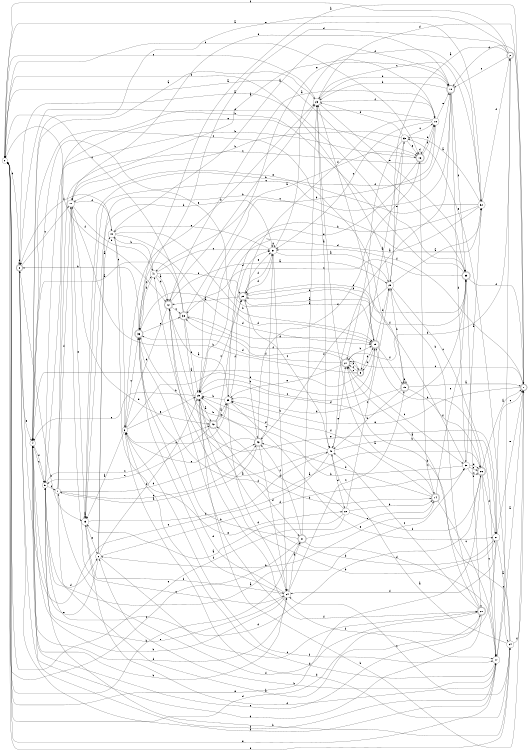 digraph n36_1 {
__start0 [label="" shape="none"];

rankdir=LR;
size="8,5";

s0 [style="filled", color="black", fillcolor="white" shape="circle", label="0"];
s1 [style="filled", color="black", fillcolor="white" shape="circle", label="1"];
s2 [style="rounded,filled", color="black", fillcolor="white" shape="doublecircle", label="2"];
s3 [style="filled", color="black", fillcolor="white" shape="circle", label="3"];
s4 [style="filled", color="black", fillcolor="white" shape="circle", label="4"];
s5 [style="filled", color="black", fillcolor="white" shape="circle", label="5"];
s6 [style="filled", color="black", fillcolor="white" shape="circle", label="6"];
s7 [style="rounded,filled", color="black", fillcolor="white" shape="doublecircle", label="7"];
s8 [style="rounded,filled", color="black", fillcolor="white" shape="doublecircle", label="8"];
s9 [style="rounded,filled", color="black", fillcolor="white" shape="doublecircle", label="9"];
s10 [style="rounded,filled", color="black", fillcolor="white" shape="doublecircle", label="10"];
s11 [style="filled", color="black", fillcolor="white" shape="circle", label="11"];
s12 [style="rounded,filled", color="black", fillcolor="white" shape="doublecircle", label="12"];
s13 [style="filled", color="black", fillcolor="white" shape="circle", label="13"];
s14 [style="rounded,filled", color="black", fillcolor="white" shape="doublecircle", label="14"];
s15 [style="rounded,filled", color="black", fillcolor="white" shape="doublecircle", label="15"];
s16 [style="rounded,filled", color="black", fillcolor="white" shape="doublecircle", label="16"];
s17 [style="filled", color="black", fillcolor="white" shape="circle", label="17"];
s18 [style="filled", color="black", fillcolor="white" shape="circle", label="18"];
s19 [style="rounded,filled", color="black", fillcolor="white" shape="doublecircle", label="19"];
s20 [style="rounded,filled", color="black", fillcolor="white" shape="doublecircle", label="20"];
s21 [style="filled", color="black", fillcolor="white" shape="circle", label="21"];
s22 [style="filled", color="black", fillcolor="white" shape="circle", label="22"];
s23 [style="filled", color="black", fillcolor="white" shape="circle", label="23"];
s24 [style="filled", color="black", fillcolor="white" shape="circle", label="24"];
s25 [style="filled", color="black", fillcolor="white" shape="circle", label="25"];
s26 [style="rounded,filled", color="black", fillcolor="white" shape="doublecircle", label="26"];
s27 [style="rounded,filled", color="black", fillcolor="white" shape="doublecircle", label="27"];
s28 [style="filled", color="black", fillcolor="white" shape="circle", label="28"];
s29 [style="rounded,filled", color="black", fillcolor="white" shape="doublecircle", label="29"];
s30 [style="filled", color="black", fillcolor="white" shape="circle", label="30"];
s31 [style="rounded,filled", color="black", fillcolor="white" shape="doublecircle", label="31"];
s32 [style="filled", color="black", fillcolor="white" shape="circle", label="32"];
s33 [style="filled", color="black", fillcolor="white" shape="circle", label="33"];
s34 [style="filled", color="black", fillcolor="white" shape="circle", label="34"];
s35 [style="rounded,filled", color="black", fillcolor="white" shape="doublecircle", label="35"];
s36 [style="rounded,filled", color="black", fillcolor="white" shape="doublecircle", label="36"];
s37 [style="filled", color="black", fillcolor="white" shape="circle", label="37"];
s38 [style="rounded,filled", color="black", fillcolor="white" shape="doublecircle", label="38"];
s39 [style="filled", color="black", fillcolor="white" shape="circle", label="39"];
s40 [style="filled", color="black", fillcolor="white" shape="circle", label="40"];
s41 [style="filled", color="black", fillcolor="white" shape="circle", label="41"];
s42 [style="rounded,filled", color="black", fillcolor="white" shape="doublecircle", label="42"];
s43 [style="rounded,filled", color="black", fillcolor="white" shape="doublecircle", label="43"];
s44 [style="filled", color="black", fillcolor="white" shape="circle", label="44"];
s0 -> s32 [label="a"];
s0 -> s31 [label="b"];
s0 -> s16 [label="c"];
s0 -> s8 [label="d"];
s0 -> s34 [label="e"];
s0 -> s12 [label="f"];
s1 -> s20 [label="a"];
s1 -> s16 [label="b"];
s1 -> s18 [label="c"];
s1 -> s43 [label="d"];
s1 -> s43 [label="e"];
s1 -> s11 [label="f"];
s2 -> s28 [label="a"];
s2 -> s27 [label="b"];
s2 -> s10 [label="c"];
s2 -> s36 [label="d"];
s2 -> s4 [label="e"];
s2 -> s0 [label="f"];
s3 -> s13 [label="a"];
s3 -> s23 [label="b"];
s3 -> s36 [label="c"];
s3 -> s15 [label="d"];
s3 -> s25 [label="e"];
s3 -> s17 [label="f"];
s4 -> s23 [label="a"];
s4 -> s24 [label="b"];
s4 -> s5 [label="c"];
s4 -> s24 [label="d"];
s4 -> s15 [label="e"];
s4 -> s5 [label="f"];
s5 -> s30 [label="a"];
s5 -> s34 [label="b"];
s5 -> s42 [label="c"];
s5 -> s6 [label="d"];
s5 -> s16 [label="e"];
s5 -> s1 [label="f"];
s6 -> s44 [label="a"];
s6 -> s37 [label="b"];
s6 -> s20 [label="c"];
s6 -> s30 [label="d"];
s6 -> s4 [label="e"];
s6 -> s25 [label="f"];
s7 -> s36 [label="a"];
s7 -> s25 [label="b"];
s7 -> s27 [label="c"];
s7 -> s10 [label="d"];
s7 -> s39 [label="e"];
s7 -> s37 [label="f"];
s8 -> s35 [label="a"];
s8 -> s13 [label="b"];
s8 -> s11 [label="c"];
s8 -> s8 [label="d"];
s8 -> s4 [label="e"];
s8 -> s17 [label="f"];
s9 -> s4 [label="a"];
s9 -> s11 [label="b"];
s9 -> s27 [label="c"];
s9 -> s15 [label="d"];
s9 -> s27 [label="e"];
s9 -> s38 [label="f"];
s10 -> s40 [label="a"];
s10 -> s23 [label="b"];
s10 -> s13 [label="c"];
s10 -> s30 [label="d"];
s10 -> s11 [label="e"];
s10 -> s35 [label="f"];
s11 -> s18 [label="a"];
s11 -> s41 [label="b"];
s11 -> s24 [label="c"];
s11 -> s42 [label="d"];
s11 -> s13 [label="e"];
s11 -> s44 [label="f"];
s12 -> s28 [label="a"];
s12 -> s23 [label="b"];
s12 -> s38 [label="c"];
s12 -> s3 [label="d"];
s12 -> s21 [label="e"];
s12 -> s20 [label="f"];
s13 -> s13 [label="a"];
s13 -> s10 [label="b"];
s13 -> s32 [label="c"];
s13 -> s40 [label="d"];
s13 -> s6 [label="e"];
s13 -> s17 [label="f"];
s14 -> s23 [label="a"];
s14 -> s6 [label="b"];
s14 -> s17 [label="c"];
s14 -> s43 [label="d"];
s14 -> s35 [label="e"];
s14 -> s39 [label="f"];
s15 -> s29 [label="a"];
s15 -> s9 [label="b"];
s15 -> s25 [label="c"];
s15 -> s28 [label="d"];
s15 -> s29 [label="e"];
s15 -> s19 [label="f"];
s16 -> s41 [label="a"];
s16 -> s18 [label="b"];
s16 -> s14 [label="c"];
s16 -> s16 [label="d"];
s16 -> s39 [label="e"];
s16 -> s18 [label="f"];
s17 -> s7 [label="a"];
s17 -> s6 [label="b"];
s17 -> s2 [label="c"];
s17 -> s3 [label="d"];
s17 -> s0 [label="e"];
s17 -> s8 [label="f"];
s18 -> s12 [label="a"];
s18 -> s25 [label="b"];
s18 -> s37 [label="c"];
s18 -> s5 [label="d"];
s18 -> s10 [label="e"];
s18 -> s29 [label="f"];
s19 -> s7 [label="a"];
s19 -> s40 [label="b"];
s19 -> s4 [label="c"];
s19 -> s39 [label="d"];
s19 -> s19 [label="e"];
s19 -> s26 [label="f"];
s20 -> s27 [label="a"];
s20 -> s28 [label="b"];
s20 -> s40 [label="c"];
s20 -> s4 [label="d"];
s20 -> s4 [label="e"];
s20 -> s1 [label="f"];
s21 -> s34 [label="a"];
s21 -> s25 [label="b"];
s21 -> s7 [label="c"];
s21 -> s0 [label="d"];
s21 -> s7 [label="e"];
s21 -> s24 [label="f"];
s22 -> s13 [label="a"];
s22 -> s14 [label="b"];
s22 -> s28 [label="c"];
s22 -> s42 [label="d"];
s22 -> s0 [label="e"];
s22 -> s26 [label="f"];
s23 -> s40 [label="a"];
s23 -> s10 [label="b"];
s23 -> s0 [label="c"];
s23 -> s7 [label="d"];
s23 -> s35 [label="e"];
s23 -> s18 [label="f"];
s24 -> s31 [label="a"];
s24 -> s4 [label="b"];
s24 -> s19 [label="c"];
s24 -> s36 [label="d"];
s24 -> s5 [label="e"];
s24 -> s13 [label="f"];
s25 -> s42 [label="a"];
s25 -> s21 [label="b"];
s25 -> s29 [label="c"];
s25 -> s35 [label="d"];
s25 -> s4 [label="e"];
s25 -> s17 [label="f"];
s26 -> s7 [label="a"];
s26 -> s15 [label="b"];
s26 -> s17 [label="c"];
s26 -> s5 [label="d"];
s26 -> s0 [label="e"];
s26 -> s21 [label="f"];
s27 -> s9 [label="a"];
s27 -> s15 [label="b"];
s27 -> s30 [label="c"];
s27 -> s36 [label="d"];
s27 -> s39 [label="e"];
s27 -> s38 [label="f"];
s28 -> s32 [label="a"];
s28 -> s19 [label="b"];
s28 -> s17 [label="c"];
s28 -> s0 [label="d"];
s28 -> s33 [label="e"];
s28 -> s43 [label="f"];
s29 -> s12 [label="a"];
s29 -> s43 [label="b"];
s29 -> s40 [label="c"];
s29 -> s35 [label="d"];
s29 -> s37 [label="e"];
s29 -> s37 [label="f"];
s30 -> s32 [label="a"];
s30 -> s25 [label="b"];
s30 -> s26 [label="c"];
s30 -> s26 [label="d"];
s30 -> s26 [label="e"];
s30 -> s23 [label="f"];
s31 -> s23 [label="a"];
s31 -> s36 [label="b"];
s31 -> s0 [label="c"];
s31 -> s17 [label="d"];
s31 -> s14 [label="e"];
s31 -> s43 [label="f"];
s32 -> s33 [label="a"];
s32 -> s25 [label="b"];
s32 -> s23 [label="c"];
s32 -> s25 [label="d"];
s32 -> s11 [label="e"];
s32 -> s2 [label="f"];
s33 -> s9 [label="a"];
s33 -> s11 [label="b"];
s33 -> s18 [label="c"];
s33 -> s23 [label="d"];
s33 -> s16 [label="e"];
s33 -> s27 [label="f"];
s34 -> s40 [label="a"];
s34 -> s27 [label="b"];
s34 -> s24 [label="c"];
s34 -> s3 [label="d"];
s34 -> s33 [label="e"];
s34 -> s7 [label="f"];
s35 -> s0 [label="a"];
s35 -> s8 [label="b"];
s35 -> s38 [label="c"];
s35 -> s29 [label="d"];
s35 -> s20 [label="e"];
s35 -> s7 [label="f"];
s36 -> s26 [label="a"];
s36 -> s8 [label="b"];
s36 -> s41 [label="c"];
s36 -> s15 [label="d"];
s36 -> s38 [label="e"];
s36 -> s24 [label="f"];
s37 -> s28 [label="a"];
s37 -> s24 [label="b"];
s37 -> s37 [label="c"];
s37 -> s29 [label="d"];
s37 -> s44 [label="e"];
s37 -> s32 [label="f"];
s38 -> s4 [label="a"];
s38 -> s14 [label="b"];
s38 -> s0 [label="c"];
s38 -> s15 [label="d"];
s38 -> s10 [label="e"];
s38 -> s25 [label="f"];
s39 -> s12 [label="a"];
s39 -> s25 [label="b"];
s39 -> s3 [label="c"];
s39 -> s24 [label="d"];
s39 -> s21 [label="e"];
s39 -> s29 [label="f"];
s40 -> s41 [label="a"];
s40 -> s21 [label="b"];
s40 -> s8 [label="c"];
s40 -> s22 [label="d"];
s40 -> s27 [label="e"];
s40 -> s25 [label="f"];
s41 -> s12 [label="a"];
s41 -> s44 [label="b"];
s41 -> s37 [label="c"];
s41 -> s12 [label="d"];
s41 -> s29 [label="e"];
s41 -> s36 [label="f"];
s42 -> s39 [label="a"];
s42 -> s36 [label="b"];
s42 -> s5 [label="c"];
s42 -> s37 [label="d"];
s42 -> s39 [label="e"];
s42 -> s31 [label="f"];
s43 -> s1 [label="a"];
s43 -> s12 [label="b"];
s43 -> s37 [label="c"];
s43 -> s24 [label="d"];
s43 -> s3 [label="e"];
s43 -> s16 [label="f"];
s44 -> s10 [label="a"];
s44 -> s15 [label="b"];
s44 -> s3 [label="c"];
s44 -> s15 [label="d"];
s44 -> s22 [label="e"];
s44 -> s8 [label="f"];

}